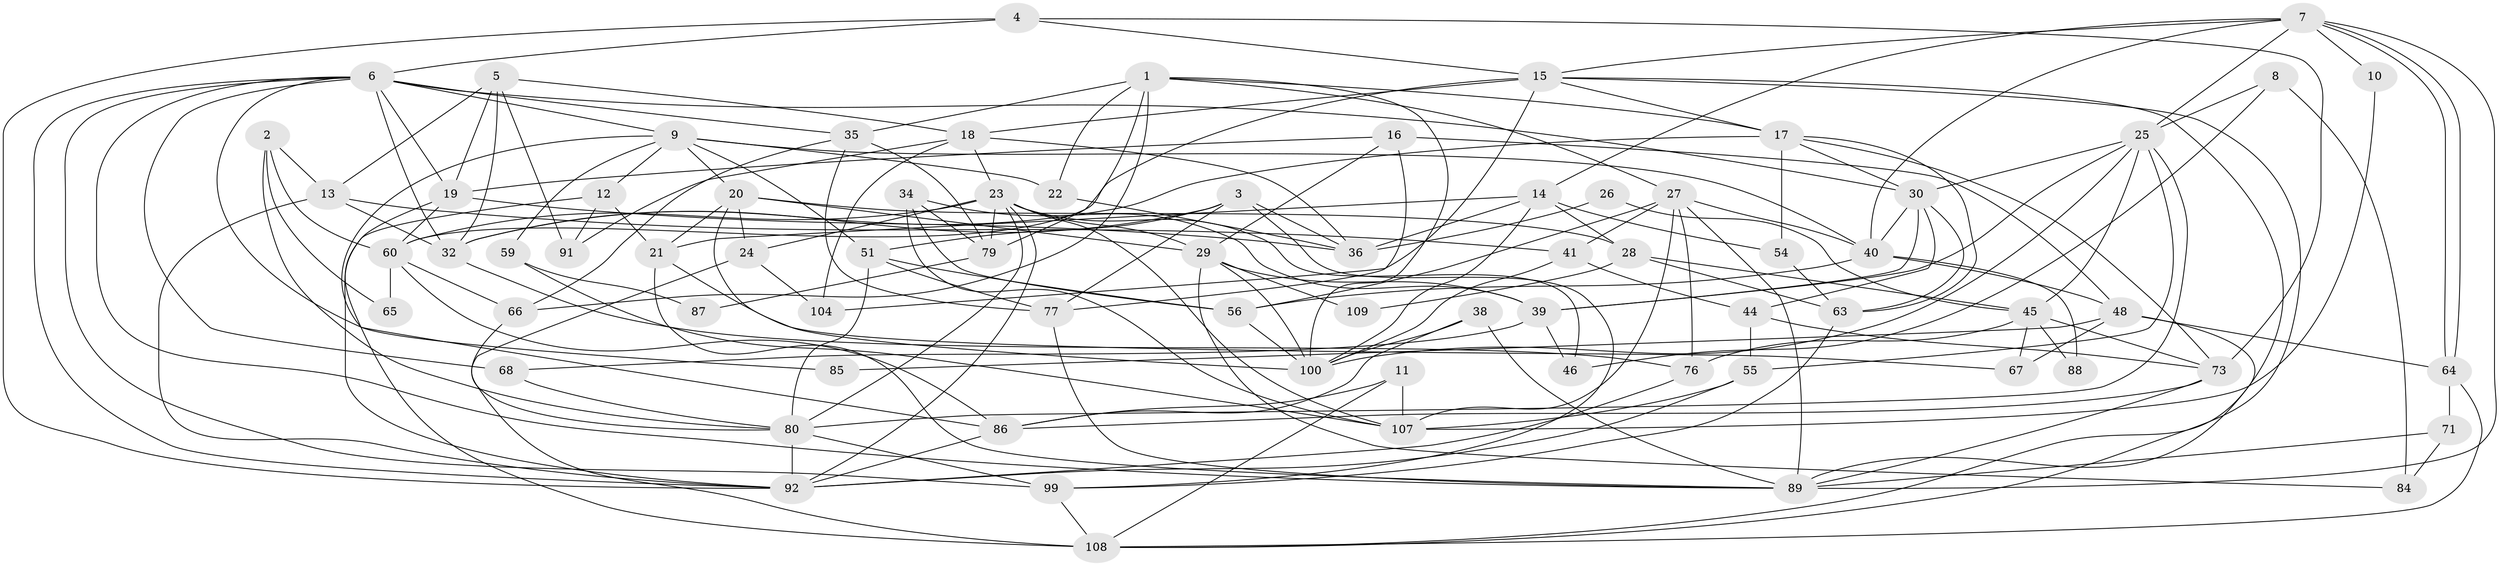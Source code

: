 // Generated by graph-tools (version 1.1) at 2025/52/02/27/25 19:52:07]
// undirected, 74 vertices, 189 edges
graph export_dot {
graph [start="1"]
  node [color=gray90,style=filled];
  1 [super="+96"];
  2 [super="+103"];
  3 [super="+47"];
  4 [super="+31"];
  5 [super="+82"];
  6 [super="+33"];
  7 [super="+50"];
  8;
  9 [super="+116"];
  10;
  11;
  12 [super="+117"];
  13;
  14 [super="+113"];
  15 [super="+98"];
  16;
  17 [super="+72"];
  18 [super="+42"];
  19 [super="+97"];
  20 [super="+111"];
  21 [super="+53"];
  22;
  23 [super="+62"];
  24 [super="+61"];
  25 [super="+114"];
  26;
  27 [super="+75"];
  28;
  29;
  30 [super="+49"];
  32;
  34 [super="+43"];
  35 [super="+37"];
  36 [super="+90"];
  38;
  39 [super="+57"];
  40 [super="+52"];
  41;
  44 [super="+101"];
  45 [super="+70"];
  46;
  48 [super="+78"];
  51 [super="+81"];
  54;
  55 [super="+58"];
  56 [super="+83"];
  59;
  60 [super="+69"];
  63 [super="+94"];
  64 [super="+74"];
  65;
  66;
  67;
  68;
  71;
  73 [super="+106"];
  76;
  77 [super="+105"];
  79;
  80 [super="+95"];
  84;
  85;
  86 [super="+112"];
  87;
  88;
  89 [super="+110"];
  91;
  92 [super="+93"];
  99;
  100 [super="+102"];
  104;
  107;
  108 [super="+115"];
  109;
  1 -- 66;
  1 -- 17;
  1 -- 22;
  1 -- 35 [weight=2];
  1 -- 100;
  1 -- 27;
  1 -- 79;
  2 -- 13;
  2 -- 65;
  2 -- 60;
  2 -- 80;
  3 -- 99;
  3 -- 32;
  3 -- 51;
  3 -- 77;
  3 -- 36;
  4 -- 73;
  4 -- 92;
  4 -- 6;
  4 -- 15;
  5 -- 91;
  5 -- 32;
  5 -- 13;
  5 -- 18;
  5 -- 19;
  6 -- 32;
  6 -- 30;
  6 -- 68;
  6 -- 85;
  6 -- 99;
  6 -- 89;
  6 -- 19;
  6 -- 9;
  6 -- 92;
  6 -- 35;
  7 -- 64;
  7 -- 64;
  7 -- 10;
  7 -- 14;
  7 -- 15;
  7 -- 40;
  7 -- 89;
  7 -- 25;
  8 -- 46;
  8 -- 25;
  8 -- 84;
  9 -- 22;
  9 -- 20;
  9 -- 51;
  9 -- 86;
  9 -- 40;
  9 -- 59;
  9 -- 12;
  10 -- 107;
  11 -- 108;
  11 -- 107;
  11 -- 86;
  12 -- 21;
  12 -- 91;
  12 -- 108;
  13 -- 32;
  13 -- 41;
  13 -- 92;
  14 -- 28;
  14 -- 54;
  14 -- 100 [weight=2];
  14 -- 36;
  14 -- 21;
  15 -- 18;
  15 -- 89;
  15 -- 104;
  15 -- 108;
  15 -- 60;
  15 -- 17;
  16 -- 19;
  16 -- 29;
  16 -- 48;
  16 -- 77;
  17 -- 63;
  17 -- 73;
  17 -- 30;
  17 -- 32;
  17 -- 54;
  18 -- 36;
  18 -- 23;
  18 -- 104;
  18 -- 91;
  19 -- 36;
  19 -- 60;
  19 -- 92;
  20 -- 100;
  20 -- 21;
  20 -- 29;
  20 -- 24;
  20 -- 28;
  21 -- 89;
  21 -- 67;
  22 -- 36;
  23 -- 60;
  23 -- 46;
  23 -- 107;
  23 -- 80;
  23 -- 24;
  23 -- 92;
  23 -- 29;
  23 -- 79;
  24 -- 108;
  24 -- 104;
  25 -- 30;
  25 -- 80;
  25 -- 100;
  25 -- 55;
  25 -- 45;
  25 -- 39;
  26 -- 45;
  26 -- 36;
  27 -- 107;
  27 -- 56;
  27 -- 40;
  27 -- 41;
  27 -- 76;
  27 -- 89;
  28 -- 63;
  28 -- 109;
  28 -- 45;
  29 -- 100;
  29 -- 84;
  29 -- 109;
  29 -- 39;
  30 -- 63;
  30 -- 39;
  30 -- 44;
  30 -- 40;
  32 -- 76;
  34 -- 39;
  34 -- 56;
  34 -- 79;
  34 -- 107;
  35 -- 79;
  35 -- 77;
  35 -- 66;
  38 -- 100;
  38 -- 86;
  38 -- 89;
  39 -- 68;
  39 -- 46;
  40 -- 88;
  40 -- 56;
  40 -- 48;
  41 -- 100;
  41 -- 44;
  44 -- 73;
  44 -- 55;
  45 -- 67;
  45 -- 88;
  45 -- 73;
  45 -- 76;
  48 -- 85;
  48 -- 108;
  48 -- 64;
  48 -- 67;
  51 -- 77;
  51 -- 80;
  51 -- 56;
  54 -- 63;
  55 -- 92;
  55 -- 107;
  56 -- 100;
  59 -- 107;
  59 -- 87;
  60 -- 86;
  60 -- 65;
  60 -- 66;
  63 -- 99;
  64 -- 71;
  64 -- 108;
  66 -- 80;
  68 -- 80;
  71 -- 84;
  71 -- 89;
  73 -- 89;
  73 -- 86;
  76 -- 92;
  77 -- 89;
  79 -- 87;
  80 -- 99;
  80 -- 92;
  86 -- 92;
  99 -- 108;
}
